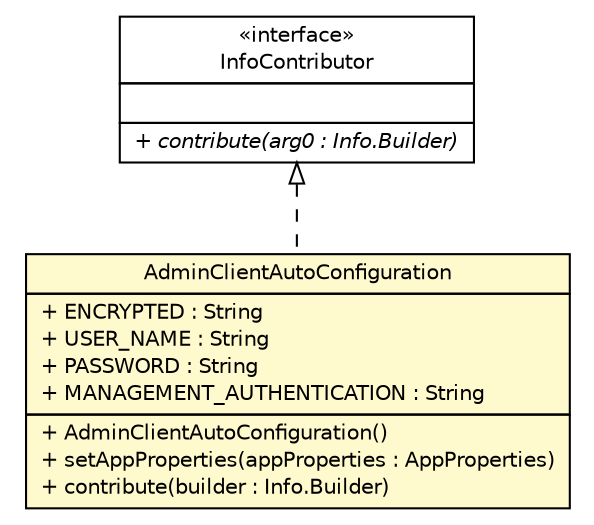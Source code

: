 #!/usr/local/bin/dot
#
# Class diagram 
# Generated by UMLGraph version R5_6-24-gf6e263 (http://www.umlgraph.org/)
#

digraph G {
	edge [fontname="Helvetica",fontsize=10,labelfontname="Helvetica",labelfontsize=10];
	node [fontname="Helvetica",fontsize=10,shape=plaintext];
	nodesep=0.25;
	ranksep=0.5;
	// cn.home1.oss.lib.adminclient.starter.AdminClientAutoConfiguration
	c4 [label=<<table title="cn.home1.oss.lib.adminclient.starter.AdminClientAutoConfiguration" border="0" cellborder="1" cellspacing="0" cellpadding="2" port="p" bgcolor="lemonChiffon" href="./AdminClientAutoConfiguration.html">
		<tr><td><table border="0" cellspacing="0" cellpadding="1">
<tr><td align="center" balign="center"> AdminClientAutoConfiguration </td></tr>
		</table></td></tr>
		<tr><td><table border="0" cellspacing="0" cellpadding="1">
<tr><td align="left" balign="left"> + ENCRYPTED : String </td></tr>
<tr><td align="left" balign="left"> + USER_NAME : String </td></tr>
<tr><td align="left" balign="left"> + PASSWORD : String </td></tr>
<tr><td align="left" balign="left"> + MANAGEMENT_AUTHENTICATION : String </td></tr>
		</table></td></tr>
		<tr><td><table border="0" cellspacing="0" cellpadding="1">
<tr><td align="left" balign="left"> + AdminClientAutoConfiguration() </td></tr>
<tr><td align="left" balign="left"> + setAppProperties(appProperties : AppProperties) </td></tr>
<tr><td align="left" balign="left"> + contribute(builder : Info.Builder) </td></tr>
		</table></td></tr>
		</table>>, URL="./AdminClientAutoConfiguration.html", fontname="Helvetica", fontcolor="black", fontsize=10.0];
	//cn.home1.oss.lib.adminclient.starter.AdminClientAutoConfiguration implements org.springframework.boot.actuate.info.InfoContributor
	c8:p -> c4:p [dir=back,arrowtail=empty,style=dashed];
	// org.springframework.boot.actuate.info.InfoContributor
	c8 [label=<<table title="org.springframework.boot.actuate.info.InfoContributor" border="0" cellborder="1" cellspacing="0" cellpadding="2" port="p" href="http://java.sun.com/j2se/1.4.2/docs/api/org/springframework/boot/actuate/info/InfoContributor.html">
		<tr><td><table border="0" cellspacing="0" cellpadding="1">
<tr><td align="center" balign="center"> &#171;interface&#187; </td></tr>
<tr><td align="center" balign="center"> InfoContributor </td></tr>
		</table></td></tr>
		<tr><td><table border="0" cellspacing="0" cellpadding="1">
<tr><td align="left" balign="left">  </td></tr>
		</table></td></tr>
		<tr><td><table border="0" cellspacing="0" cellpadding="1">
<tr><td align="left" balign="left"><font face="Helvetica-Oblique" point-size="10.0"> + contribute(arg0 : Info.Builder) </font></td></tr>
		</table></td></tr>
		</table>>, URL="http://java.sun.com/j2se/1.4.2/docs/api/org/springframework/boot/actuate/info/InfoContributor.html", fontname="Helvetica", fontcolor="black", fontsize=10.0];
}

